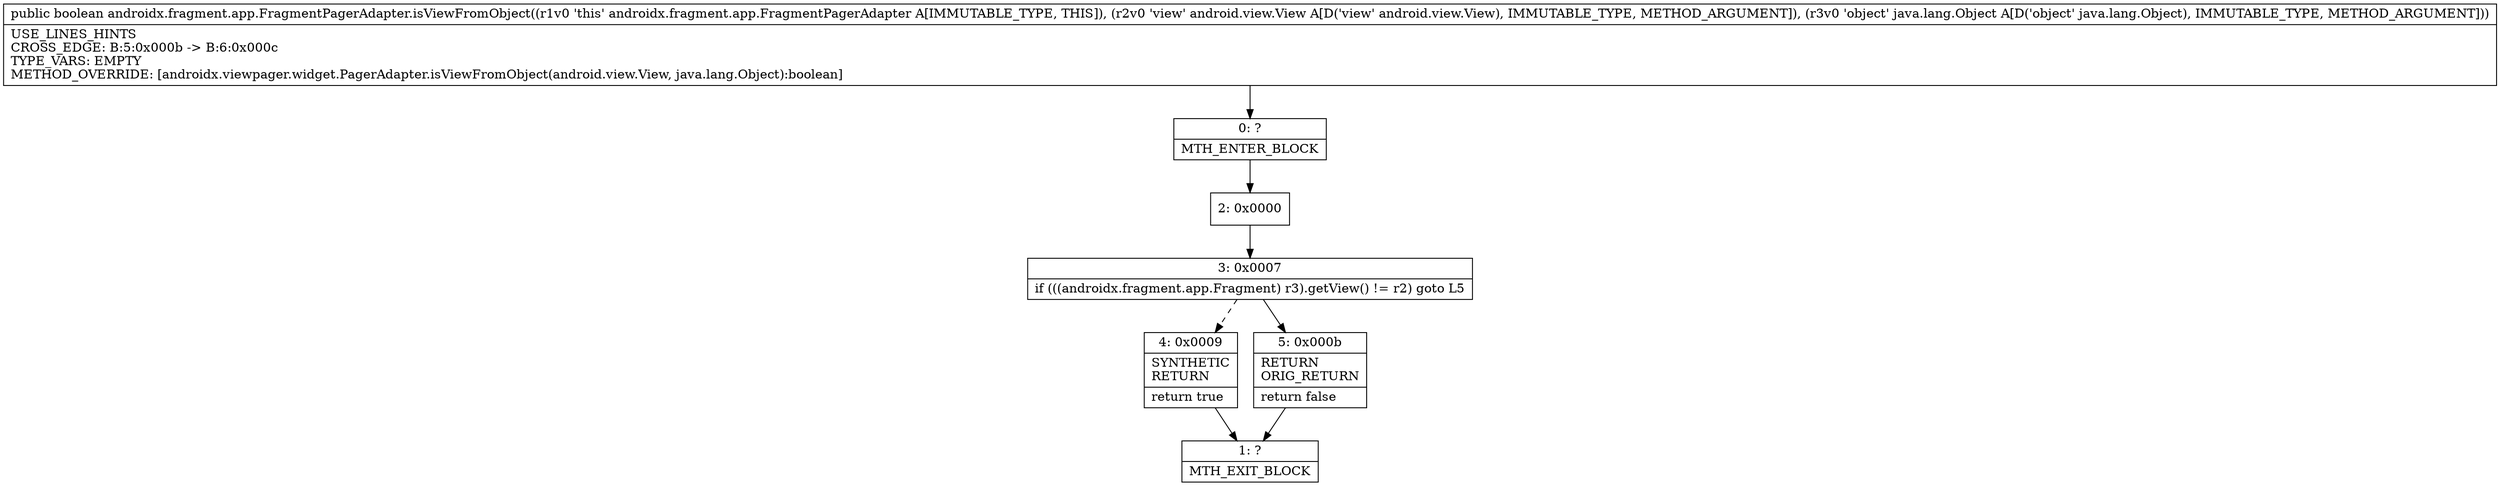 digraph "CFG forandroidx.fragment.app.FragmentPagerAdapter.isViewFromObject(Landroid\/view\/View;Ljava\/lang\/Object;)Z" {
Node_0 [shape=record,label="{0\:\ ?|MTH_ENTER_BLOCK\l}"];
Node_2 [shape=record,label="{2\:\ 0x0000}"];
Node_3 [shape=record,label="{3\:\ 0x0007|if (((androidx.fragment.app.Fragment) r3).getView() != r2) goto L5\l}"];
Node_4 [shape=record,label="{4\:\ 0x0009|SYNTHETIC\lRETURN\l|return true\l}"];
Node_1 [shape=record,label="{1\:\ ?|MTH_EXIT_BLOCK\l}"];
Node_5 [shape=record,label="{5\:\ 0x000b|RETURN\lORIG_RETURN\l|return false\l}"];
MethodNode[shape=record,label="{public boolean androidx.fragment.app.FragmentPagerAdapter.isViewFromObject((r1v0 'this' androidx.fragment.app.FragmentPagerAdapter A[IMMUTABLE_TYPE, THIS]), (r2v0 'view' android.view.View A[D('view' android.view.View), IMMUTABLE_TYPE, METHOD_ARGUMENT]), (r3v0 'object' java.lang.Object A[D('object' java.lang.Object), IMMUTABLE_TYPE, METHOD_ARGUMENT]))  | USE_LINES_HINTS\lCROSS_EDGE: B:5:0x000b \-\> B:6:0x000c\lTYPE_VARS: EMPTY\lMETHOD_OVERRIDE: [androidx.viewpager.widget.PagerAdapter.isViewFromObject(android.view.View, java.lang.Object):boolean]\l}"];
MethodNode -> Node_0;Node_0 -> Node_2;
Node_2 -> Node_3;
Node_3 -> Node_4[style=dashed];
Node_3 -> Node_5;
Node_4 -> Node_1;
Node_5 -> Node_1;
}

